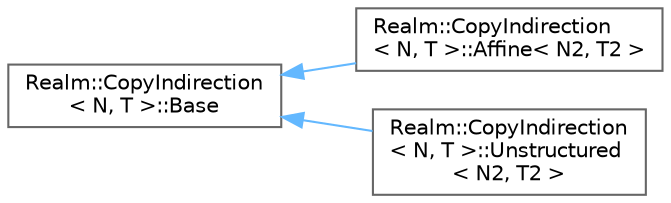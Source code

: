 digraph "Graphical Class Hierarchy"
{
 // LATEX_PDF_SIZE
  bgcolor="transparent";
  edge [fontname=Helvetica,fontsize=10,labelfontname=Helvetica,labelfontsize=10];
  node [fontname=Helvetica,fontsize=10,shape=box,height=0.2,width=0.4];
  rankdir="LR";
  Node0 [id="Node000000",label="Realm::CopyIndirection\l\< N, T \>::Base",height=0.2,width=0.4,color="grey40", fillcolor="white", style="filled",URL="$classRealm_1_1CopyIndirection_1_1Base.html",tooltip=" "];
  Node0 -> Node1 [id="edge102_Node000000_Node000001",dir="back",color="steelblue1",style="solid",tooltip=" "];
  Node1 [id="Node000001",label="Realm::CopyIndirection\l\< N, T \>::Affine\< N2, T2 \>",height=0.2,width=0.4,color="grey40", fillcolor="white", style="filled",URL="$classRealm_1_1CopyIndirection_1_1Affine.html",tooltip=" "];
  Node0 -> Node2 [id="edge103_Node000000_Node000002",dir="back",color="steelblue1",style="solid",tooltip=" "];
  Node2 [id="Node000002",label="Realm::CopyIndirection\l\< N, T \>::Unstructured\l\< N2, T2 \>",height=0.2,width=0.4,color="grey40", fillcolor="white", style="filled",URL="$classRealm_1_1CopyIndirection_1_1Unstructured.html",tooltip=" "];
}
